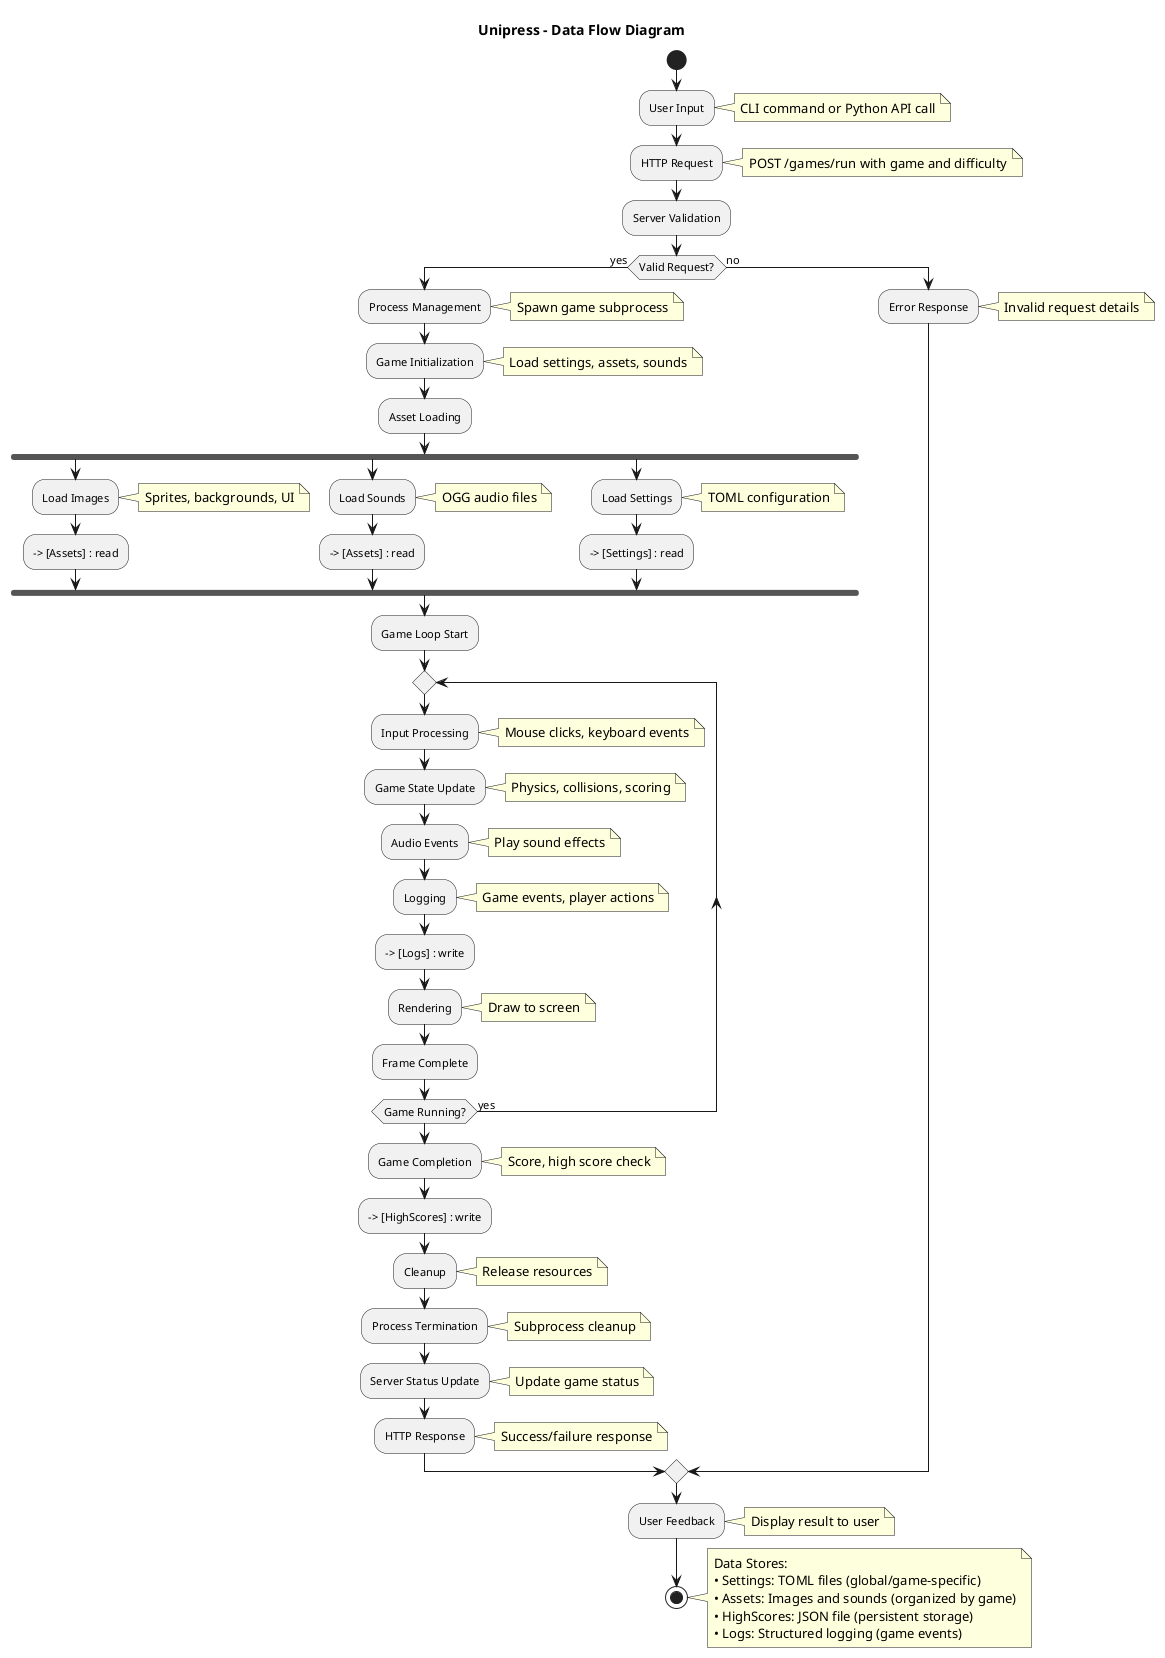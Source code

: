 @startuml DataFlow
skinparam backgroundColor #FFFFFF
skinparam activityFontSize 11
skinparam activityFontName Arial

title Unipress - Data Flow Diagram

start

:User Input;
note right: CLI command or Python API call

:HTTP Request;
note right: POST /games/run with game and difficulty

:Server Validation;
if (Valid Request?) then (yes)
    :Process Management;
    note right: Spawn game subprocess
    
    :Game Initialization;
    note right: Load settings, assets, sounds
    
    :Asset Loading;
    fork
        :Load Images;
        note right: Sprites, backgrounds, UI
        --> [Assets] : read
    fork again
        :Load Sounds;
        note right: OGG audio files
        --> [Assets] : read
    fork again
        :Load Settings;
        note right: TOML configuration
        --> [Settings] : read
    end fork
    
    :Game Loop Start;
    
    repeat
        :Input Processing;
        note right: Mouse clicks, keyboard events
        
        :Game State Update;
        note right: Physics, collisions, scoring
        
        :Audio Events;
        note right: Play sound effects
        
        :Logging;
        note right: Game events, player actions
        --> [Logs] : write
        
        :Rendering;
        note right: Draw to screen
        
        :Frame Complete;
    repeat while (Game Running?) is (yes)
    
    :Game Completion;
    note right: Score, high score check
    --> [HighScores] : write
    
    :Cleanup;
    note right: Release resources
    
    :Process Termination;
    note right: Subprocess cleanup
    
    :Server Status Update;
    note right: Update game status
    
    :HTTP Response;
    note right: Success/failure response
    
else (no)
    :Error Response;
    note right: Invalid request details
endif

:User Feedback;
note right: Display result to user

stop

note right
  Data Stores:
  • Settings: TOML files (global/game-specific)
  • Assets: Images and sounds (organized by game)
  • HighScores: JSON file (persistent storage)
  • Logs: Structured logging (game events)
end note

@enduml

